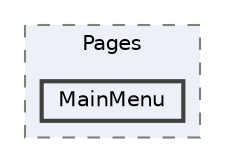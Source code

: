 digraph "UI/Pages/MainMenu"
{
 // LATEX_PDF_SIZE
  bgcolor="transparent";
  edge [fontname=Helvetica,fontsize=10,labelfontname=Helvetica,labelfontsize=10];
  node [fontname=Helvetica,fontsize=10,shape=box,height=0.2,width=0.4];
  compound=true
  subgraph clusterdir_752f7b579e9ec13f1c5c45143d0ff47d {
    graph [ bgcolor="#edf0f7", pencolor="grey50", label="Pages", fontname=Helvetica,fontsize=10 style="filled,dashed", URL="dir_752f7b579e9ec13f1c5c45143d0ff47d.html",tooltip=""]
  dir_555c0d7c3dd6d23262d0ebfd0e105bc5 [label="MainMenu", fillcolor="#edf0f7", color="grey25", style="filled,bold", URL="dir_555c0d7c3dd6d23262d0ebfd0e105bc5.html",tooltip=""];
  }
}
